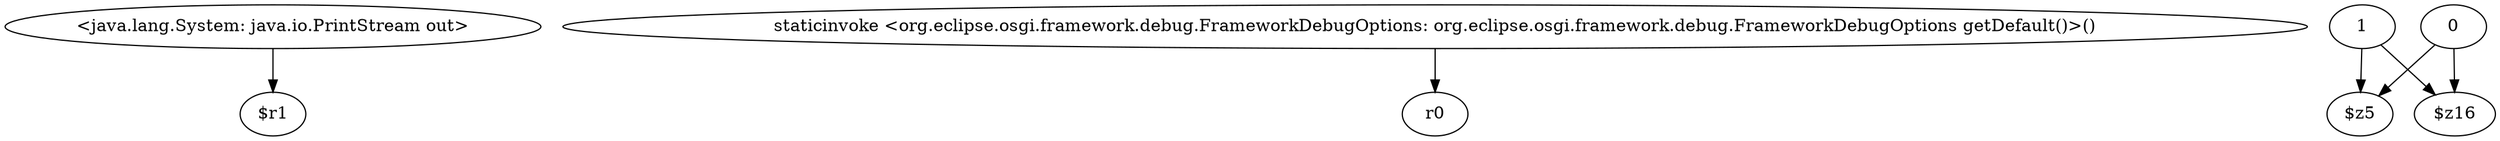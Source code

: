 digraph g {
0[label="<java.lang.System: java.io.PrintStream out>"]
1[label="$r1"]
0->1[label=""]
2[label="staticinvoke <org.eclipse.osgi.framework.debug.FrameworkDebugOptions: org.eclipse.osgi.framework.debug.FrameworkDebugOptions getDefault()>()"]
3[label="r0"]
2->3[label=""]
4[label="1"]
5[label="$z5"]
4->5[label=""]
6[label="$z16"]
4->6[label=""]
7[label="0"]
7->5[label=""]
7->6[label=""]
}